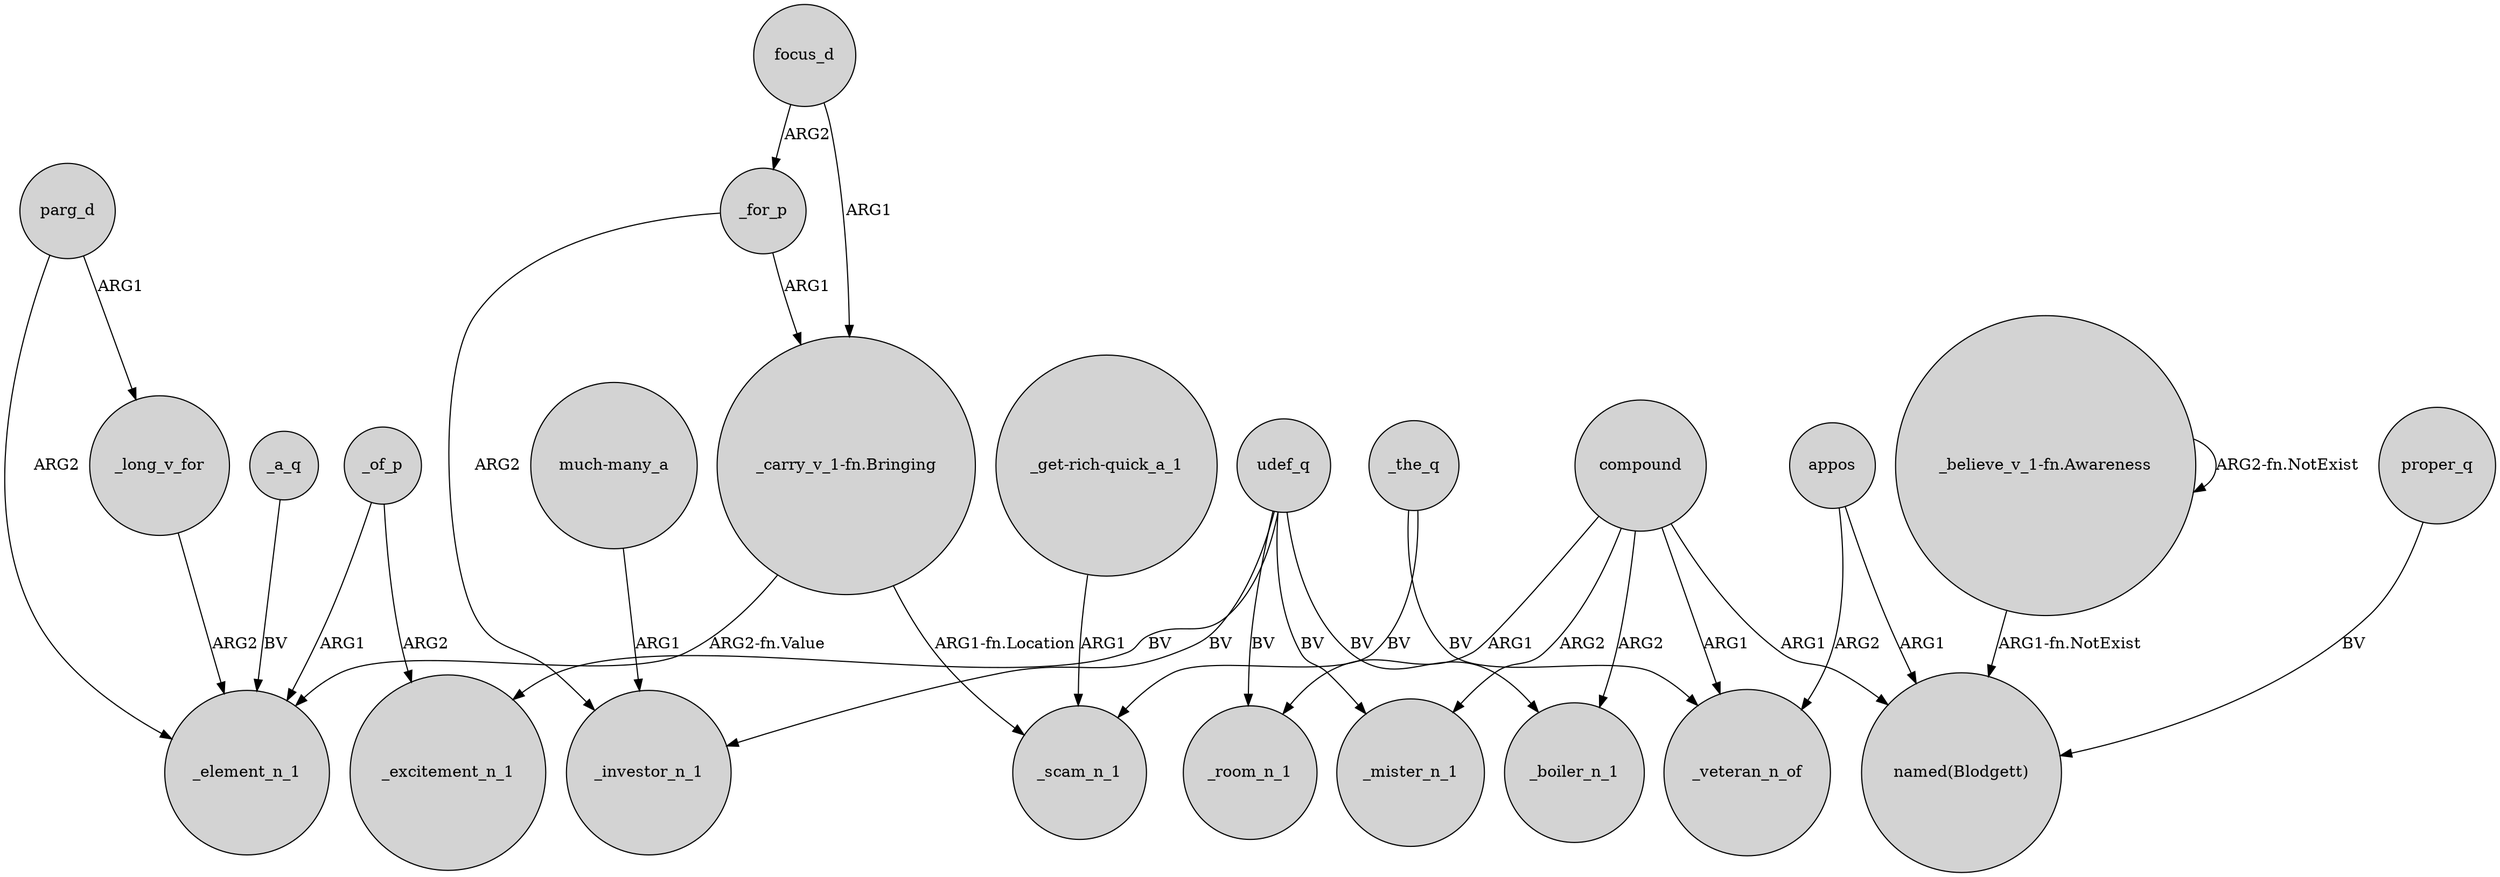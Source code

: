 digraph {
	node [shape=circle style=filled]
	"_carry_v_1-fn.Bringing" -> _element_n_1 [label="ARG2-fn.Value"]
	_the_q -> _veteran_n_of [label=BV]
	udef_q -> _boiler_n_1 [label=BV]
	compound -> _boiler_n_1 [label=ARG2]
	udef_q -> _investor_n_1 [label=BV]
	"_believe_v_1-fn.Awareness" -> "_believe_v_1-fn.Awareness" [label="ARG2-fn.NotExist"]
	"much-many_a" -> _investor_n_1 [label=ARG1]
	"_get-rich-quick_a_1" -> _scam_n_1 [label=ARG1]
	proper_q -> "named(Blodgett)" [label=BV]
	compound -> _mister_n_1 [label=ARG2]
	udef_q -> _mister_n_1 [label=BV]
	"_believe_v_1-fn.Awareness" -> "named(Blodgett)" [label="ARG1-fn.NotExist"]
	_a_q -> _element_n_1 [label=BV]
	_for_p -> _investor_n_1 [label=ARG2]
	parg_d -> _element_n_1 [label=ARG2]
	focus_d -> _for_p [label=ARG2]
	parg_d -> _long_v_for [label=ARG1]
	"_carry_v_1-fn.Bringing" -> _scam_n_1 [label="ARG1-fn.Location"]
	compound -> "named(Blodgett)" [label=ARG1]
	udef_q -> _room_n_1 [label=BV]
	compound -> _room_n_1 [label=ARG1]
	appos -> "named(Blodgett)" [label=ARG1]
	_of_p -> _element_n_1 [label=ARG1]
	appos -> _veteran_n_of [label=ARG2]
	_of_p -> _excitement_n_1 [label=ARG2]
	_the_q -> _scam_n_1 [label=BV]
	focus_d -> "_carry_v_1-fn.Bringing" [label=ARG1]
	_long_v_for -> _element_n_1 [label=ARG2]
	_for_p -> "_carry_v_1-fn.Bringing" [label=ARG1]
	compound -> _veteran_n_of [label=ARG1]
	udef_q -> _excitement_n_1 [label=BV]
}

